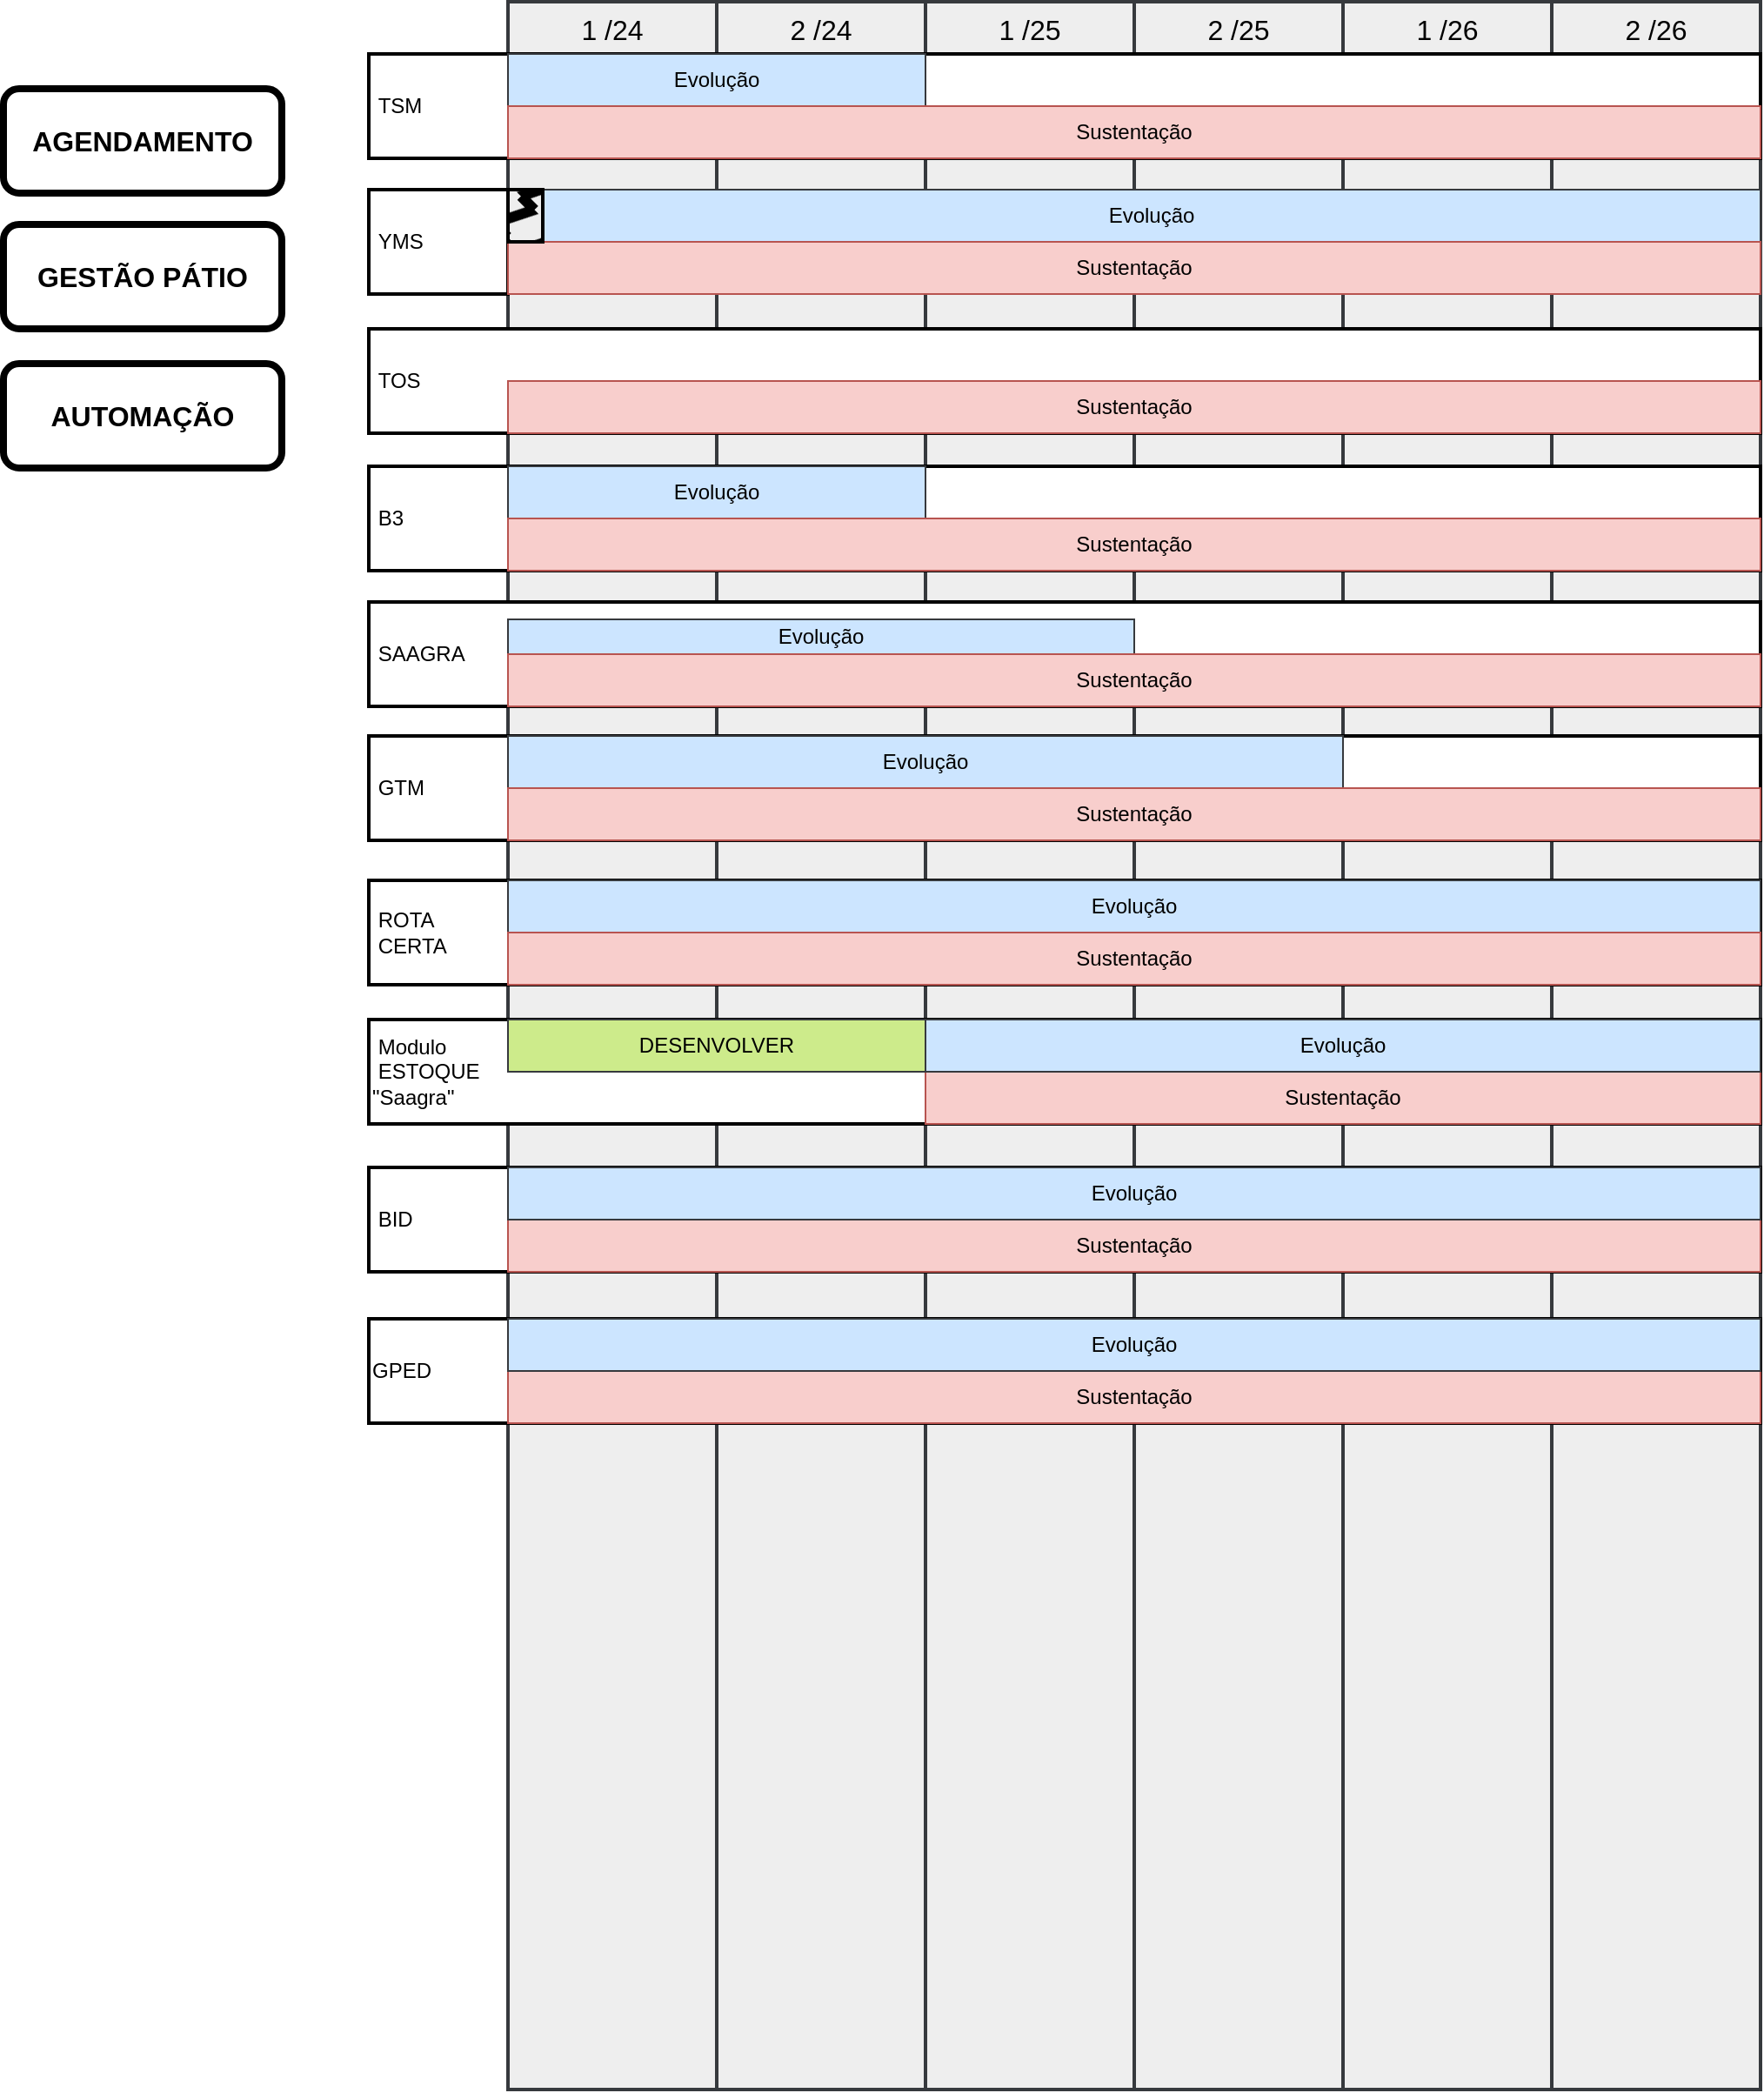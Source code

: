 <mxfile version="24.7.1" type="github">
  <diagram name="Página-1" id="VzQAFsm-xiUmSPo5FxEo">
    <mxGraphModel dx="2505" dy="924" grid="1" gridSize="10" guides="1" tooltips="1" connect="1" arrows="1" fold="1" page="1" pageScale="1" pageWidth="827" pageHeight="1169" math="0" shadow="0">
      <root>
        <mxCell id="0" />
        <mxCell id="1" parent="0" />
        <mxCell id="AmZqtmqh_XABwm-1z-AD-1" value="1 /24" style="rounded=0;whiteSpace=wrap;html=1;fontSize=16;fillColor=#eeeeee;align=center;verticalAlign=top;strokeWidth=2;strokeColor=#36393d;" parent="1" vertex="1">
          <mxGeometry x="70" y="50" width="120" height="1200" as="geometry" />
        </mxCell>
        <mxCell id="AmZqtmqh_XABwm-1z-AD-2" value="2 /24" style="rounded=0;whiteSpace=wrap;html=1;fontSize=16;fillColor=#eeeeee;align=center;verticalAlign=top;strokeWidth=2;strokeColor=#36393d;" parent="1" vertex="1">
          <mxGeometry x="190" y="50" width="120" height="1200" as="geometry" />
        </mxCell>
        <mxCell id="AmZqtmqh_XABwm-1z-AD-3" value="1 /25" style="rounded=0;whiteSpace=wrap;html=1;fontSize=16;fillColor=#eeeeee;align=center;verticalAlign=top;strokeWidth=2;strokeColor=#36393d;" parent="1" vertex="1">
          <mxGeometry x="310" y="50" width="120" height="1200" as="geometry" />
        </mxCell>
        <mxCell id="AmZqtmqh_XABwm-1z-AD-4" value="2 /25" style="rounded=0;whiteSpace=wrap;html=1;fontSize=16;fillColor=#eeeeee;align=center;verticalAlign=top;strokeWidth=2;strokeColor=#36393d;" parent="1" vertex="1">
          <mxGeometry x="430" y="50" width="120" height="1200" as="geometry" />
        </mxCell>
        <mxCell id="AmZqtmqh_XABwm-1z-AD-5" value="1 /26" style="rounded=0;whiteSpace=wrap;html=1;fontSize=16;fillColor=#eeeeee;align=center;verticalAlign=top;strokeWidth=2;strokeColor=#36393d;" parent="1" vertex="1">
          <mxGeometry x="550" y="50" width="120" height="1200" as="geometry" />
        </mxCell>
        <mxCell id="AmZqtmqh_XABwm-1z-AD-6" value="2 /26" style="rounded=0;whiteSpace=wrap;html=1;fontSize=16;fillColor=#eeeeee;align=center;verticalAlign=top;strokeWidth=2;strokeColor=#36393d;" parent="1" vertex="1">
          <mxGeometry x="670" y="50" width="120" height="1200" as="geometry" />
        </mxCell>
        <mxCell id="AmZqtmqh_XABwm-1z-AD-7" value="&amp;nbsp;B3" style="rounded=0;whiteSpace=wrap;html=1;align=left;strokeWidth=2;fillColor=default;" parent="1" vertex="1">
          <mxGeometry x="-10" y="317" width="800" height="60" as="geometry" />
        </mxCell>
        <mxCell id="AmZqtmqh_XABwm-1z-AD-8" value="&amp;nbsp;YMS" style="rounded=0;whiteSpace=wrap;html=1;align=left;strokeWidth=2;fillColor=default;" parent="1" vertex="1">
          <mxGeometry x="-10" y="158" width="80" height="60" as="geometry" />
        </mxCell>
        <mxCell id="AmZqtmqh_XABwm-1z-AD-9" value="Evolução" style="rounded=0;whiteSpace=wrap;html=1;fillColor=#cce5ff;strokeColor=#36393d;" parent="1" vertex="1">
          <mxGeometry x="70" y="317" width="240" height="30" as="geometry" />
        </mxCell>
        <mxCell id="AmZqtmqh_XABwm-1z-AD-10" value="Sustentação" style="rounded=0;whiteSpace=wrap;html=1;fillColor=#f8cecc;strokeColor=#b85450;" parent="1" vertex="1">
          <mxGeometry x="70" y="347" width="720" height="30" as="geometry" />
        </mxCell>
        <mxCell id="AmZqtmqh_XABwm-1z-AD-11" value="Evolução" style="rounded=0;whiteSpace=wrap;html=1;fillColor=#cce5ff;strokeColor=#36393d;" parent="1" vertex="1">
          <mxGeometry x="90" y="158" width="700" height="30" as="geometry" />
        </mxCell>
        <mxCell id="AmZqtmqh_XABwm-1z-AD-12" value="Sustentação" style="rounded=0;whiteSpace=wrap;html=1;fillColor=#f8cecc;strokeColor=#b85450;" parent="1" vertex="1">
          <mxGeometry x="70" y="188" width="720" height="30" as="geometry" />
        </mxCell>
        <mxCell id="AmZqtmqh_XABwm-1z-AD-13" value="&amp;nbsp;SAAGRA" style="rounded=0;whiteSpace=wrap;html=1;align=left;strokeWidth=2;fillColor=default;" parent="1" vertex="1">
          <mxGeometry x="-10" y="395" width="800" height="60" as="geometry" />
        </mxCell>
        <mxCell id="AmZqtmqh_XABwm-1z-AD-14" value="&amp;nbsp;GTM" style="rounded=0;whiteSpace=wrap;html=1;align=left;strokeWidth=2;fillColor=default;" parent="1" vertex="1">
          <mxGeometry x="-10" y="472" width="800" height="60" as="geometry" />
        </mxCell>
        <mxCell id="AmZqtmqh_XABwm-1z-AD-15" value="Evolução" style="rounded=0;whiteSpace=wrap;html=1;fillColor=#cce5ff;strokeColor=#36393d;" parent="1" vertex="1">
          <mxGeometry x="70" y="405" width="360" height="20" as="geometry" />
        </mxCell>
        <mxCell id="AmZqtmqh_XABwm-1z-AD-16" value="Sustentação" style="rounded=0;whiteSpace=wrap;html=1;fillColor=#f8cecc;strokeColor=#b85450;" parent="1" vertex="1">
          <mxGeometry x="70" y="425" width="720" height="30" as="geometry" />
        </mxCell>
        <mxCell id="AmZqtmqh_XABwm-1z-AD-17" value="Evolução" style="rounded=0;whiteSpace=wrap;html=1;fillColor=#cce5ff;strokeColor=#36393d;" parent="1" vertex="1">
          <mxGeometry x="70" y="472" width="480" height="30" as="geometry" />
        </mxCell>
        <mxCell id="AmZqtmqh_XABwm-1z-AD-18" value="Sustentação" style="rounded=0;whiteSpace=wrap;html=1;fillColor=#f8cecc;strokeColor=#b85450;" parent="1" vertex="1">
          <mxGeometry x="70" y="502" width="720" height="30" as="geometry" />
        </mxCell>
        <mxCell id="AmZqtmqh_XABwm-1z-AD-19" value="&amp;nbsp;Modulo &lt;br&gt;&amp;nbsp;ESTOQUE&lt;br&gt;&quot;Saagra&quot;" style="rounded=0;whiteSpace=wrap;html=1;align=left;strokeWidth=2;fillColor=default;" parent="1" vertex="1">
          <mxGeometry x="-10" y="635" width="800" height="60" as="geometry" />
        </mxCell>
        <mxCell id="AmZqtmqh_XABwm-1z-AD-20" value="DESENVOLVER" style="rounded=0;whiteSpace=wrap;html=1;fillColor=#cdeb8b;strokeColor=#36393d;" parent="1" vertex="1">
          <mxGeometry x="70" y="635" width="240" height="30" as="geometry" />
        </mxCell>
        <mxCell id="AmZqtmqh_XABwm-1z-AD-21" value="Sustentação" style="rounded=0;whiteSpace=wrap;html=1;fillColor=#f8cecc;strokeColor=#b85450;" parent="1" vertex="1">
          <mxGeometry x="310" y="665" width="480" height="30" as="geometry" />
        </mxCell>
        <mxCell id="AmZqtmqh_XABwm-1z-AD-22" value="Evolução" style="rounded=0;whiteSpace=wrap;html=1;fillColor=#cce5ff;strokeColor=#36393d;" parent="1" vertex="1">
          <mxGeometry x="310" y="635" width="480" height="30" as="geometry" />
        </mxCell>
        <mxCell id="AmZqtmqh_XABwm-1z-AD-23" value="&amp;nbsp;ROTA &lt;br&gt;&amp;nbsp;CERTA" style="rounded=0;whiteSpace=wrap;html=1;align=left;strokeWidth=2;fillColor=default;" parent="1" vertex="1">
          <mxGeometry x="-10" y="555" width="800" height="60" as="geometry" />
        </mxCell>
        <mxCell id="AmZqtmqh_XABwm-1z-AD-24" value="Evolução" style="rounded=0;whiteSpace=wrap;html=1;fillColor=#cce5ff;strokeColor=#36393d;" parent="1" vertex="1">
          <mxGeometry x="70" y="555" width="720" height="30" as="geometry" />
        </mxCell>
        <mxCell id="AmZqtmqh_XABwm-1z-AD-25" value="Sustentação" style="rounded=0;whiteSpace=wrap;html=1;fillColor=#f8cecc;strokeColor=#b85450;" parent="1" vertex="1">
          <mxGeometry x="70" y="585" width="720" height="30" as="geometry" />
        </mxCell>
        <mxCell id="AmZqtmqh_XABwm-1z-AD-30" value="&amp;nbsp;TOS" style="rounded=0;whiteSpace=wrap;html=1;align=left;strokeWidth=2;fillColor=default;" parent="1" vertex="1">
          <mxGeometry x="-10" y="238" width="800" height="60" as="geometry" />
        </mxCell>
        <mxCell id="AmZqtmqh_XABwm-1z-AD-31" value="Sustentação" style="rounded=0;whiteSpace=wrap;html=1;fillColor=#f8cecc;strokeColor=#b85450;" parent="1" vertex="1">
          <mxGeometry x="70" y="268" width="720" height="30" as="geometry" />
        </mxCell>
        <mxCell id="AmZqtmqh_XABwm-1z-AD-32" value="&amp;nbsp;TSM" style="rounded=0;whiteSpace=wrap;html=1;align=left;strokeWidth=2;fillColor=default;" parent="1" vertex="1">
          <mxGeometry x="-10" y="80" width="800" height="60" as="geometry" />
        </mxCell>
        <mxCell id="AmZqtmqh_XABwm-1z-AD-33" value="Evolução" style="rounded=0;whiteSpace=wrap;html=1;fillColor=#cce5ff;strokeColor=#36393d;" parent="1" vertex="1">
          <mxGeometry x="70" y="80" width="240" height="30" as="geometry" />
        </mxCell>
        <mxCell id="AmZqtmqh_XABwm-1z-AD-34" value="Sustentação" style="rounded=0;whiteSpace=wrap;html=1;fillColor=#f8cecc;strokeColor=#b85450;" parent="1" vertex="1">
          <mxGeometry x="70" y="110" width="720" height="30" as="geometry" />
        </mxCell>
        <mxCell id="AmZqtmqh_XABwm-1z-AD-35" value="&amp;nbsp;BID" style="rounded=0;whiteSpace=wrap;html=1;align=left;strokeWidth=2;fillColor=default;" parent="1" vertex="1">
          <mxGeometry x="-10" y="720" width="800" height="60" as="geometry" />
        </mxCell>
        <mxCell id="AmZqtmqh_XABwm-1z-AD-36" value="Sustentação" style="rounded=0;whiteSpace=wrap;html=1;fillColor=#f8cecc;strokeColor=#b85450;" parent="1" vertex="1">
          <mxGeometry x="70" y="750" width="720" height="30" as="geometry" />
        </mxCell>
        <mxCell id="AmZqtmqh_XABwm-1z-AD-37" value="Evolução" style="rounded=0;whiteSpace=wrap;html=1;fillColor=#cce5ff;strokeColor=#36393d;" parent="1" vertex="1">
          <mxGeometry x="70" y="720" width="720" height="30" as="geometry" />
        </mxCell>
        <mxCell id="AmZqtmqh_XABwm-1z-AD-38" value="" style="rounded=0;whiteSpace=wrap;html=1;fillColor=#000000;strokeColor=default;fillStyle=zigzag-line;strokeWidth=2;" parent="1" vertex="1">
          <mxGeometry x="70" y="158" width="20" height="30" as="geometry" />
        </mxCell>
        <mxCell id="AmZqtmqh_XABwm-1z-AD-39" value="AGENDAMENTO" style="rounded=1;whiteSpace=wrap;html=1;strokeWidth=4;fontSize=16;fontStyle=1" parent="1" vertex="1">
          <mxGeometry x="-220" y="100" width="160" height="60" as="geometry" />
        </mxCell>
        <mxCell id="AmZqtmqh_XABwm-1z-AD-40" value="GESTÃO PÁTIO" style="rounded=1;whiteSpace=wrap;html=1;strokeWidth=4;fontSize=16;fontStyle=1" parent="1" vertex="1">
          <mxGeometry x="-220" y="178" width="160" height="60" as="geometry" />
        </mxCell>
        <mxCell id="AmZqtmqh_XABwm-1z-AD-41" value="AUTOMAÇÃO" style="rounded=1;whiteSpace=wrap;html=1;strokeWidth=4;fontSize=16;fontStyle=1" parent="1" vertex="1">
          <mxGeometry x="-220" y="258" width="160" height="60" as="geometry" />
        </mxCell>
        <mxCell id="AmZqtmqh_XABwm-1z-AD-42" value="GPED" style="rounded=0;whiteSpace=wrap;html=1;align=left;strokeWidth=2;fillColor=default;" parent="1" vertex="1">
          <mxGeometry x="-10" y="807" width="800" height="60" as="geometry" />
        </mxCell>
        <mxCell id="AmZqtmqh_XABwm-1z-AD-43" value="Sustentação" style="rounded=0;whiteSpace=wrap;html=1;fillColor=#f8cecc;strokeColor=#b85450;" parent="1" vertex="1">
          <mxGeometry x="70" y="837" width="720" height="30" as="geometry" />
        </mxCell>
        <mxCell id="AmZqtmqh_XABwm-1z-AD-44" value="Evolução" style="rounded=0;whiteSpace=wrap;html=1;fillColor=#cce5ff;strokeColor=#36393d;" parent="1" vertex="1">
          <mxGeometry x="70" y="807" width="720" height="30" as="geometry" />
        </mxCell>
      </root>
    </mxGraphModel>
  </diagram>
</mxfile>
